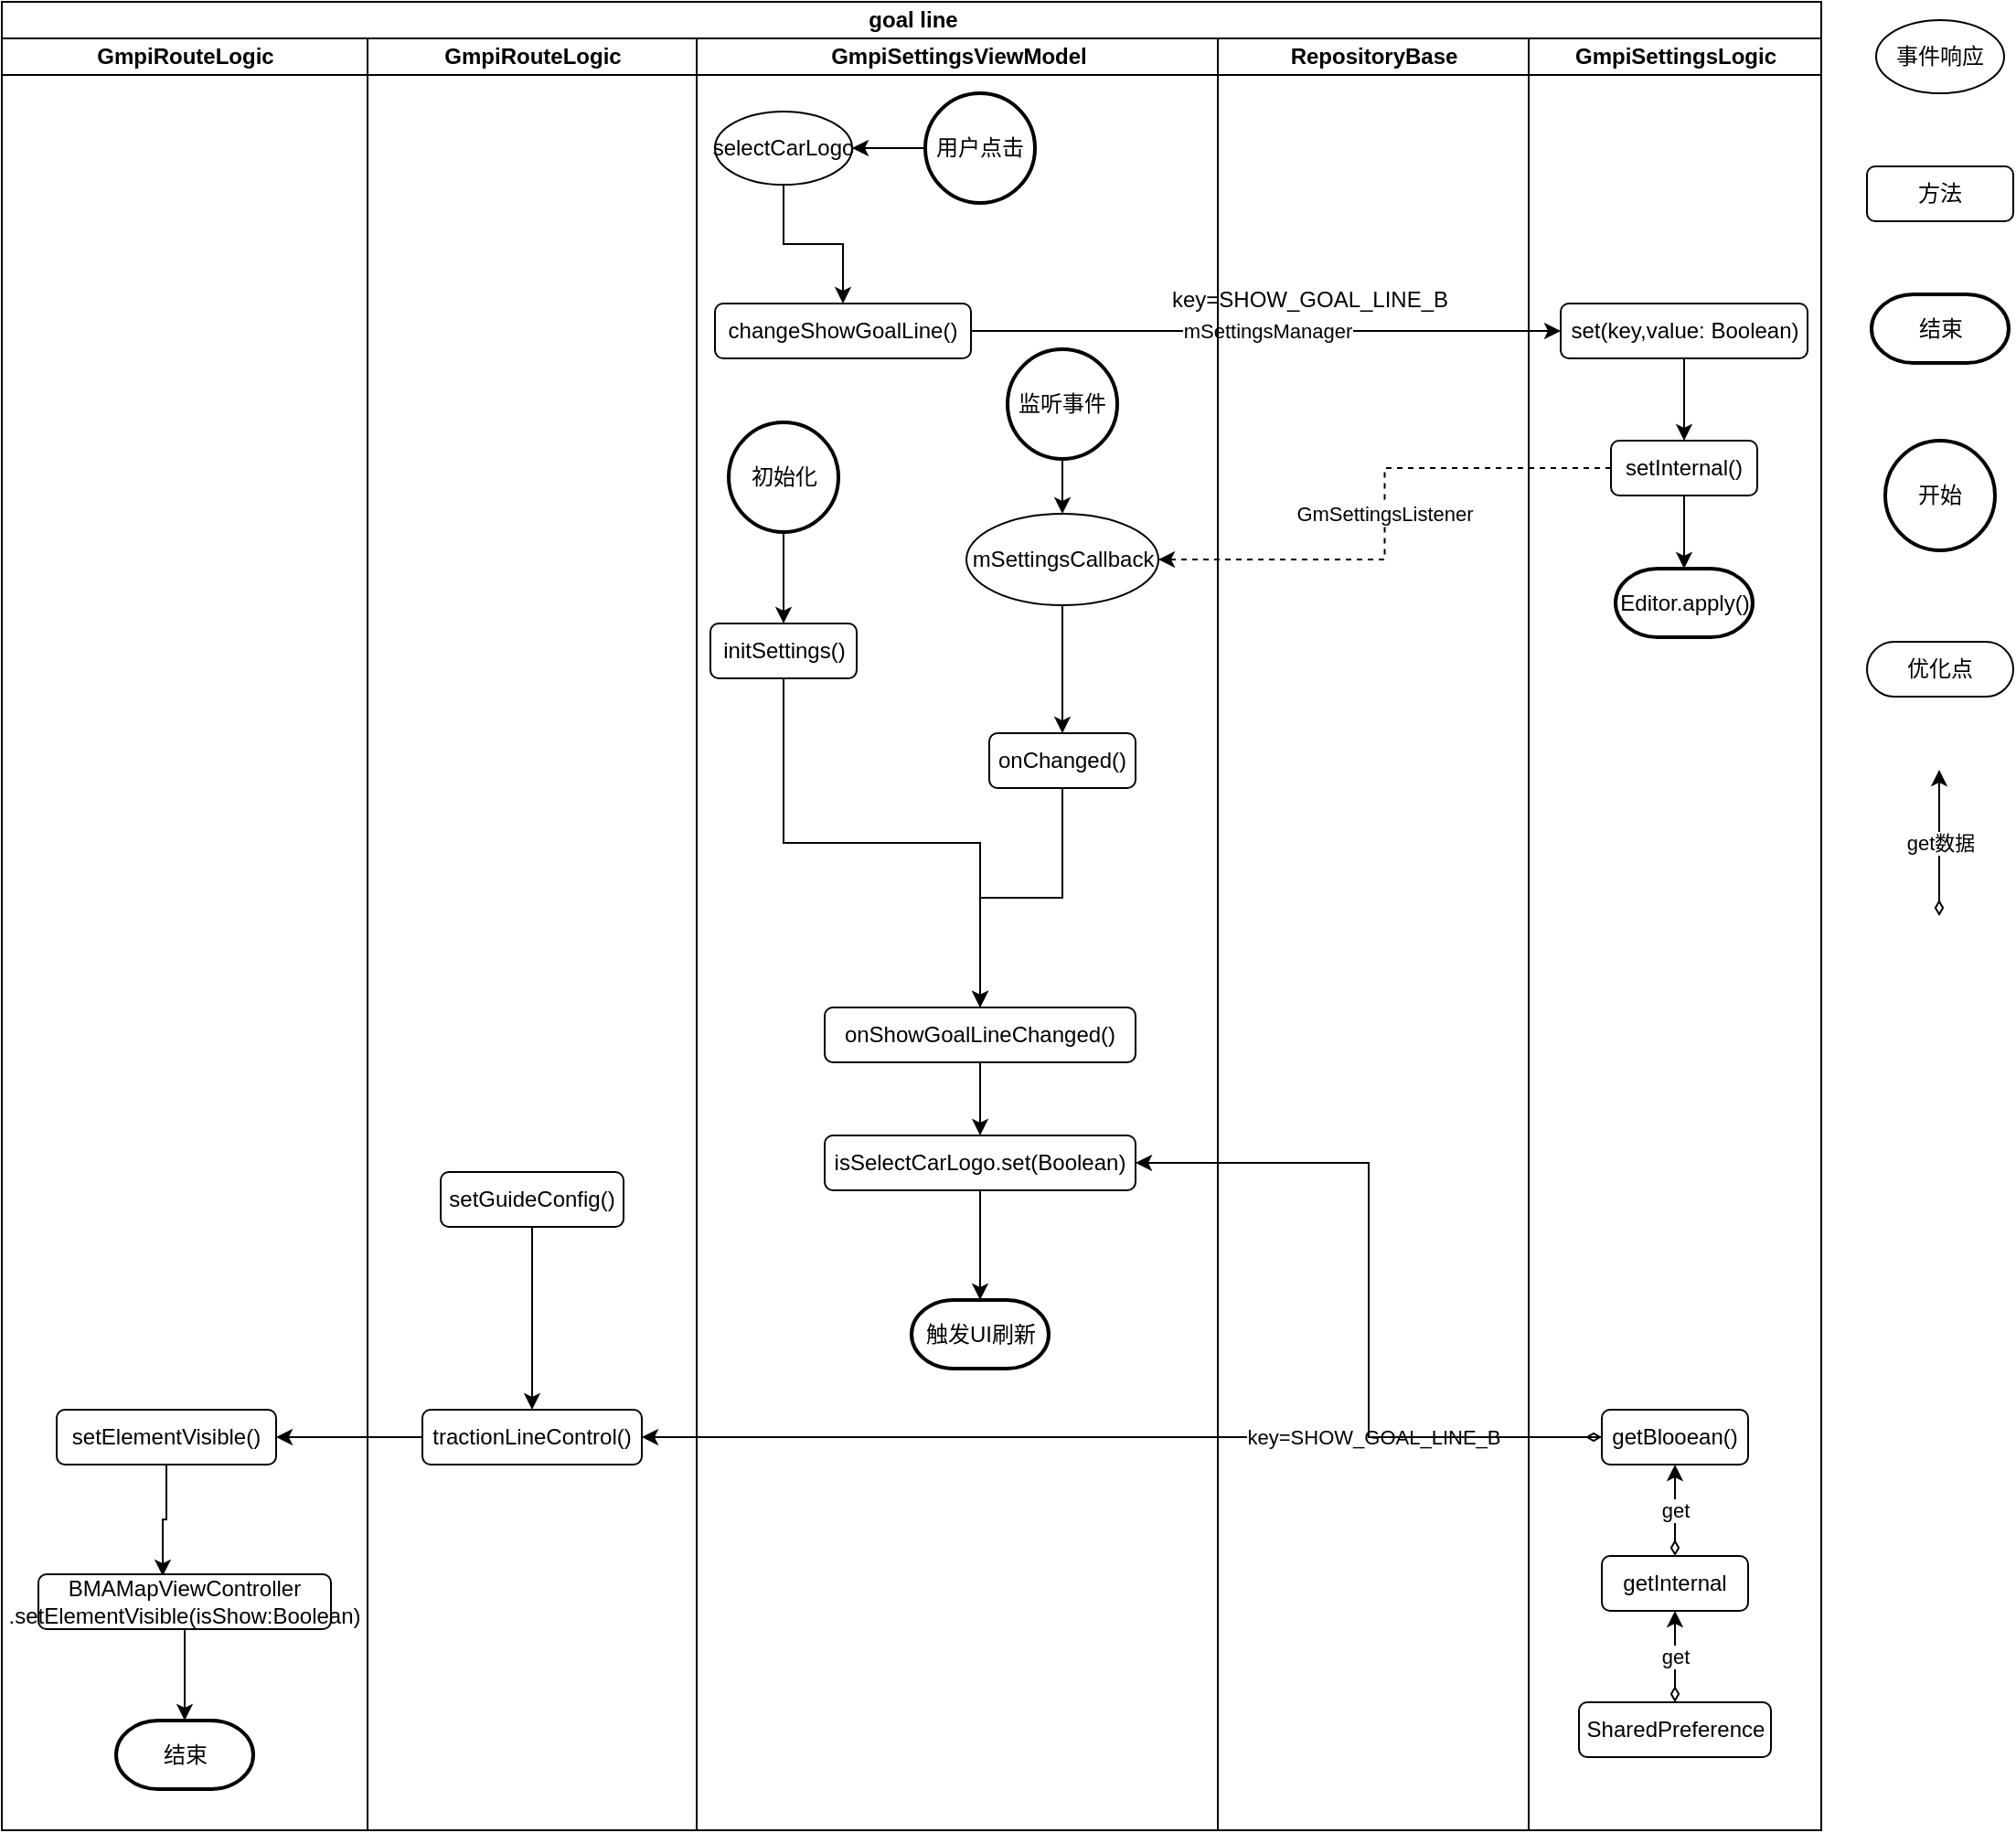 <mxfile version="21.3.8" type="github">
  <diagram id="prtHgNgQTEPvFCAcTncT" name="Page-1">
    <mxGraphModel dx="2189" dy="714" grid="1" gridSize="10" guides="1" tooltips="1" connect="1" arrows="1" fold="1" page="1" pageScale="1" pageWidth="827" pageHeight="1169" math="0" shadow="0">
      <root>
        <mxCell id="0" />
        <mxCell id="1" parent="0" />
        <mxCell id="btzK56h7zo-hdEUM9YkZ-1" value="goal line" style="swimlane;childLayout=stackLayout;resizeParent=1;resizeParentMax=0;startSize=20;html=1;" parent="1" vertex="1">
          <mxGeometry x="-310" y="70" width="995" height="1000" as="geometry" />
        </mxCell>
        <mxCell id="ZpwmRYWlt-7ZL1wl3ll--3" value="GmpiRouteLogic" style="swimlane;startSize=20;html=1;" parent="btzK56h7zo-hdEUM9YkZ-1" vertex="1">
          <mxGeometry y="20" width="200" height="980" as="geometry" />
        </mxCell>
        <mxCell id="ZpwmRYWlt-7ZL1wl3ll--11" style="edgeStyle=orthogonalEdgeStyle;rounded=0;orthogonalLoop=1;jettySize=auto;html=1;entryX=0.425;entryY=0.033;entryDx=0;entryDy=0;entryPerimeter=0;" parent="ZpwmRYWlt-7ZL1wl3ll--3" source="ZpwmRYWlt-7ZL1wl3ll--7" target="ZpwmRYWlt-7ZL1wl3ll--10" edge="1">
          <mxGeometry relative="1" as="geometry" />
        </mxCell>
        <mxCell id="ZpwmRYWlt-7ZL1wl3ll--7" value="setElementVisible()" style="rounded=1;whiteSpace=wrap;html=1;" parent="ZpwmRYWlt-7ZL1wl3ll--3" vertex="1">
          <mxGeometry x="30" y="750" width="120" height="30" as="geometry" />
        </mxCell>
        <mxCell id="ZpwmRYWlt-7ZL1wl3ll--13" style="edgeStyle=orthogonalEdgeStyle;rounded=0;orthogonalLoop=1;jettySize=auto;html=1;" parent="ZpwmRYWlt-7ZL1wl3ll--3" source="ZpwmRYWlt-7ZL1wl3ll--10" target="ZpwmRYWlt-7ZL1wl3ll--12" edge="1">
          <mxGeometry relative="1" as="geometry" />
        </mxCell>
        <mxCell id="ZpwmRYWlt-7ZL1wl3ll--10" value="BMAMapViewController&lt;br&gt;.setElementVisible(isShow:Boolean)" style="rounded=1;whiteSpace=wrap;html=1;" parent="ZpwmRYWlt-7ZL1wl3ll--3" vertex="1">
          <mxGeometry x="20" y="840" width="160" height="30" as="geometry" />
        </mxCell>
        <mxCell id="ZpwmRYWlt-7ZL1wl3ll--12" value="结束" style="strokeWidth=2;html=1;shape=mxgraph.flowchart.terminator;whiteSpace=wrap;" parent="ZpwmRYWlt-7ZL1wl3ll--3" vertex="1">
          <mxGeometry x="62.5" y="920" width="75" height="37.5" as="geometry" />
        </mxCell>
        <mxCell id="lKFvAoYR-4jTND18RW2E-4" value="key=SHOW_GOAL_LINE_B" style="edgeStyle=orthogonalEdgeStyle;rounded=0;orthogonalLoop=1;jettySize=auto;html=1;startArrow=diamondThin;startFill=0;" parent="btzK56h7zo-hdEUM9YkZ-1" source="btzK56h7zo-hdEUM9YkZ-42" target="lKFvAoYR-4jTND18RW2E-2" edge="1">
          <mxGeometry x="-0.524" relative="1" as="geometry">
            <mxPoint as="offset" />
          </mxGeometry>
        </mxCell>
        <mxCell id="ZpwmRYWlt-7ZL1wl3ll--8" style="edgeStyle=orthogonalEdgeStyle;rounded=0;orthogonalLoop=1;jettySize=auto;html=1;entryX=1;entryY=0.5;entryDx=0;entryDy=0;" parent="btzK56h7zo-hdEUM9YkZ-1" source="lKFvAoYR-4jTND18RW2E-2" target="ZpwmRYWlt-7ZL1wl3ll--7" edge="1">
          <mxGeometry relative="1" as="geometry" />
        </mxCell>
        <mxCell id="btzK56h7zo-hdEUM9YkZ-23" value="GmpiRouteLogic" style="swimlane;startSize=20;html=1;" parent="btzK56h7zo-hdEUM9YkZ-1" vertex="1">
          <mxGeometry x="200" y="20" width="180" height="980" as="geometry" />
        </mxCell>
        <mxCell id="lKFvAoYR-4jTND18RW2E-3" style="edgeStyle=orthogonalEdgeStyle;rounded=0;orthogonalLoop=1;jettySize=auto;html=1;entryX=0.5;entryY=0;entryDx=0;entryDy=0;" parent="btzK56h7zo-hdEUM9YkZ-23" source="lKFvAoYR-4jTND18RW2E-1" target="lKFvAoYR-4jTND18RW2E-2" edge="1">
          <mxGeometry relative="1" as="geometry" />
        </mxCell>
        <mxCell id="lKFvAoYR-4jTND18RW2E-1" value="setGuideConfig()" style="rounded=1;whiteSpace=wrap;html=1;" parent="btzK56h7zo-hdEUM9YkZ-23" vertex="1">
          <mxGeometry x="40" y="620" width="100" height="30" as="geometry" />
        </mxCell>
        <mxCell id="lKFvAoYR-4jTND18RW2E-2" value="tractionLineControl()" style="rounded=1;whiteSpace=wrap;html=1;" parent="btzK56h7zo-hdEUM9YkZ-23" vertex="1">
          <mxGeometry x="30" y="750" width="120" height="30" as="geometry" />
        </mxCell>
        <mxCell id="ZpwmRYWlt-7ZL1wl3ll--1" value="mSettingsManager" style="edgeStyle=orthogonalEdgeStyle;rounded=0;orthogonalLoop=1;jettySize=auto;html=1;" parent="btzK56h7zo-hdEUM9YkZ-1" source="btzK56h7zo-hdEUM9YkZ-14" target="btzK56h7zo-hdEUM9YkZ-19" edge="1">
          <mxGeometry relative="1" as="geometry" />
        </mxCell>
        <mxCell id="btzK56h7zo-hdEUM9YkZ-2" value="GmpiSettingsViewModel" style="swimlane;startSize=20;html=1;" parent="btzK56h7zo-hdEUM9YkZ-1" vertex="1">
          <mxGeometry x="380" y="20" width="285" height="980" as="geometry" />
        </mxCell>
        <mxCell id="btzK56h7zo-hdEUM9YkZ-15" style="edgeStyle=orthogonalEdgeStyle;rounded=0;orthogonalLoop=1;jettySize=auto;html=1;" parent="btzK56h7zo-hdEUM9YkZ-2" source="btzK56h7zo-hdEUM9YkZ-10" target="btzK56h7zo-hdEUM9YkZ-14" edge="1">
          <mxGeometry relative="1" as="geometry" />
        </mxCell>
        <mxCell id="btzK56h7zo-hdEUM9YkZ-10" value="selectCarLogo" style="ellipse;whiteSpace=wrap;html=1;" parent="btzK56h7zo-hdEUM9YkZ-2" vertex="1">
          <mxGeometry x="10" y="40" width="75" height="40" as="geometry" />
        </mxCell>
        <mxCell id="btzK56h7zo-hdEUM9YkZ-14" value="changeShowGoalLine()" style="rounded=1;whiteSpace=wrap;html=1;" parent="btzK56h7zo-hdEUM9YkZ-2" vertex="1">
          <mxGeometry x="10" y="145" width="140" height="30" as="geometry" />
        </mxCell>
        <mxCell id="G3iE-zyq7n6Q5S_jVx6a-6" style="edgeStyle=orthogonalEdgeStyle;rounded=0;orthogonalLoop=1;jettySize=auto;html=1;" edge="1" parent="btzK56h7zo-hdEUM9YkZ-2" source="G3iE-zyq7n6Q5S_jVx6a-5" target="btzK56h7zo-hdEUM9YkZ-10">
          <mxGeometry relative="1" as="geometry" />
        </mxCell>
        <mxCell id="G3iE-zyq7n6Q5S_jVx6a-5" value="用户点击" style="strokeWidth=2;html=1;shape=mxgraph.flowchart.start_2;whiteSpace=wrap;" vertex="1" parent="btzK56h7zo-hdEUM9YkZ-2">
          <mxGeometry x="125" y="30" width="60" height="60" as="geometry" />
        </mxCell>
        <mxCell id="G3iE-zyq7n6Q5S_jVx6a-9" style="edgeStyle=orthogonalEdgeStyle;rounded=0;orthogonalLoop=1;jettySize=auto;html=1;" edge="1" parent="btzK56h7zo-hdEUM9YkZ-2" source="G3iE-zyq7n6Q5S_jVx6a-7" target="G3iE-zyq7n6Q5S_jVx6a-8">
          <mxGeometry relative="1" as="geometry" />
        </mxCell>
        <mxCell id="G3iE-zyq7n6Q5S_jVx6a-7" value="初始化" style="strokeWidth=2;html=1;shape=mxgraph.flowchart.start_2;whiteSpace=wrap;" vertex="1" parent="btzK56h7zo-hdEUM9YkZ-2">
          <mxGeometry x="17.5" y="210" width="60" height="60" as="geometry" />
        </mxCell>
        <mxCell id="G3iE-zyq7n6Q5S_jVx6a-11" style="edgeStyle=orthogonalEdgeStyle;rounded=0;orthogonalLoop=1;jettySize=auto;html=1;" edge="1" parent="btzK56h7zo-hdEUM9YkZ-2" source="G3iE-zyq7n6Q5S_jVx6a-8" target="G3iE-zyq7n6Q5S_jVx6a-10">
          <mxGeometry relative="1" as="geometry" />
        </mxCell>
        <mxCell id="G3iE-zyq7n6Q5S_jVx6a-8" value="initSettings()" style="rounded=1;whiteSpace=wrap;html=1;" vertex="1" parent="btzK56h7zo-hdEUM9YkZ-2">
          <mxGeometry x="7.5" y="320" width="80" height="30" as="geometry" />
        </mxCell>
        <mxCell id="G3iE-zyq7n6Q5S_jVx6a-21" style="edgeStyle=orthogonalEdgeStyle;rounded=0;orthogonalLoop=1;jettySize=auto;html=1;" edge="1" parent="btzK56h7zo-hdEUM9YkZ-2" source="G3iE-zyq7n6Q5S_jVx6a-10" target="G3iE-zyq7n6Q5S_jVx6a-19">
          <mxGeometry relative="1" as="geometry" />
        </mxCell>
        <mxCell id="G3iE-zyq7n6Q5S_jVx6a-10" value="onShowGoalLineChanged()" style="rounded=1;whiteSpace=wrap;html=1;" vertex="1" parent="btzK56h7zo-hdEUM9YkZ-2">
          <mxGeometry x="70" y="530" width="170" height="30" as="geometry" />
        </mxCell>
        <mxCell id="G3iE-zyq7n6Q5S_jVx6a-14" style="edgeStyle=orthogonalEdgeStyle;rounded=0;orthogonalLoop=1;jettySize=auto;html=1;" edge="1" parent="btzK56h7zo-hdEUM9YkZ-2" source="G3iE-zyq7n6Q5S_jVx6a-12" target="G3iE-zyq7n6Q5S_jVx6a-13">
          <mxGeometry relative="1" as="geometry" />
        </mxCell>
        <mxCell id="G3iE-zyq7n6Q5S_jVx6a-12" value="监听事件" style="strokeWidth=2;html=1;shape=mxgraph.flowchart.start_2;whiteSpace=wrap;" vertex="1" parent="btzK56h7zo-hdEUM9YkZ-2">
          <mxGeometry x="170" y="170" width="60" height="60" as="geometry" />
        </mxCell>
        <mxCell id="G3iE-zyq7n6Q5S_jVx6a-17" style="edgeStyle=orthogonalEdgeStyle;rounded=0;orthogonalLoop=1;jettySize=auto;html=1;" edge="1" parent="btzK56h7zo-hdEUM9YkZ-2" source="G3iE-zyq7n6Q5S_jVx6a-13" target="G3iE-zyq7n6Q5S_jVx6a-16">
          <mxGeometry relative="1" as="geometry" />
        </mxCell>
        <mxCell id="G3iE-zyq7n6Q5S_jVx6a-13" value="mSettingsCallback" style="ellipse;whiteSpace=wrap;html=1;" vertex="1" parent="btzK56h7zo-hdEUM9YkZ-2">
          <mxGeometry x="147.5" y="260" width="105" height="50" as="geometry" />
        </mxCell>
        <mxCell id="G3iE-zyq7n6Q5S_jVx6a-18" style="edgeStyle=orthogonalEdgeStyle;rounded=0;orthogonalLoop=1;jettySize=auto;html=1;" edge="1" parent="btzK56h7zo-hdEUM9YkZ-2" source="G3iE-zyq7n6Q5S_jVx6a-16" target="G3iE-zyq7n6Q5S_jVx6a-10">
          <mxGeometry relative="1" as="geometry" />
        </mxCell>
        <mxCell id="G3iE-zyq7n6Q5S_jVx6a-16" value="onChanged()" style="rounded=1;whiteSpace=wrap;html=1;" vertex="1" parent="btzK56h7zo-hdEUM9YkZ-2">
          <mxGeometry x="160" y="380" width="80" height="30" as="geometry" />
        </mxCell>
        <mxCell id="G3iE-zyq7n6Q5S_jVx6a-23" style="edgeStyle=orthogonalEdgeStyle;rounded=0;orthogonalLoop=1;jettySize=auto;html=1;" edge="1" parent="btzK56h7zo-hdEUM9YkZ-2" source="G3iE-zyq7n6Q5S_jVx6a-19" target="G3iE-zyq7n6Q5S_jVx6a-22">
          <mxGeometry relative="1" as="geometry" />
        </mxCell>
        <mxCell id="G3iE-zyq7n6Q5S_jVx6a-19" value="isSelectCarLogo.set(Boolean)" style="rounded=1;whiteSpace=wrap;html=1;" vertex="1" parent="btzK56h7zo-hdEUM9YkZ-2">
          <mxGeometry x="70" y="600" width="170" height="30" as="geometry" />
        </mxCell>
        <mxCell id="G3iE-zyq7n6Q5S_jVx6a-22" value="触发UI刷新" style="strokeWidth=2;html=1;shape=mxgraph.flowchart.terminator;whiteSpace=wrap;" vertex="1" parent="btzK56h7zo-hdEUM9YkZ-2">
          <mxGeometry x="117.5" y="690" width="75" height="37.5" as="geometry" />
        </mxCell>
        <mxCell id="btzK56h7zo-hdEUM9YkZ-3" value="RepositoryBase" style="swimlane;startSize=20;html=1;" parent="btzK56h7zo-hdEUM9YkZ-1" vertex="1">
          <mxGeometry x="665" y="20" width="170" height="980" as="geometry" />
        </mxCell>
        <mxCell id="ZpwmRYWlt-7ZL1wl3ll--2" value="key=SHOW_GOAL_LINE_B" style="text;html=1;align=center;verticalAlign=middle;resizable=0;points=[];autosize=1;strokeColor=none;fillColor=none;" parent="btzK56h7zo-hdEUM9YkZ-3" vertex="1">
          <mxGeometry x="-35" y="128" width="170" height="30" as="geometry" />
        </mxCell>
        <mxCell id="btzK56h7zo-hdEUM9YkZ-4" value="GmpiSettingsLogic" style="swimlane;startSize=20;html=1;" parent="btzK56h7zo-hdEUM9YkZ-1" vertex="1">
          <mxGeometry x="835" y="20" width="160" height="980" as="geometry" />
        </mxCell>
        <mxCell id="btzK56h7zo-hdEUM9YkZ-21" style="edgeStyle=orthogonalEdgeStyle;rounded=0;orthogonalLoop=1;jettySize=auto;html=1;" parent="btzK56h7zo-hdEUM9YkZ-4" source="btzK56h7zo-hdEUM9YkZ-19" target="btzK56h7zo-hdEUM9YkZ-17" edge="1">
          <mxGeometry relative="1" as="geometry" />
        </mxCell>
        <mxCell id="btzK56h7zo-hdEUM9YkZ-19" value="set(key,value: Boolean)" style="rounded=1;whiteSpace=wrap;html=1;" parent="btzK56h7zo-hdEUM9YkZ-4" vertex="1">
          <mxGeometry x="17.5" y="145" width="135" height="30" as="geometry" />
        </mxCell>
        <mxCell id="btzK56h7zo-hdEUM9YkZ-22" style="edgeStyle=orthogonalEdgeStyle;rounded=0;orthogonalLoop=1;jettySize=auto;html=1;" parent="btzK56h7zo-hdEUM9YkZ-4" source="btzK56h7zo-hdEUM9YkZ-17" edge="1">
          <mxGeometry relative="1" as="geometry">
            <mxPoint x="85" y="290" as="targetPoint" />
          </mxGeometry>
        </mxCell>
        <mxCell id="btzK56h7zo-hdEUM9YkZ-17" value="setInternal()" style="rounded=1;whiteSpace=wrap;html=1;" parent="btzK56h7zo-hdEUM9YkZ-4" vertex="1">
          <mxGeometry x="45" y="220" width="80" height="30" as="geometry" />
        </mxCell>
        <mxCell id="btzK56h7zo-hdEUM9YkZ-7" value="Editor.apply()" style="strokeWidth=2;html=1;shape=mxgraph.flowchart.terminator;whiteSpace=wrap;" parent="btzK56h7zo-hdEUM9YkZ-4" vertex="1">
          <mxGeometry x="47.5" y="290" width="75" height="37.5" as="geometry" />
        </mxCell>
        <mxCell id="btzK56h7zo-hdEUM9YkZ-52" value="get" style="edgeStyle=orthogonalEdgeStyle;rounded=0;orthogonalLoop=1;jettySize=auto;html=1;exitX=0.5;exitY=0;exitDx=0;exitDy=0;entryX=0.5;entryY=1;entryDx=0;entryDy=0;startArrow=diamondThin;startFill=0;" parent="btzK56h7zo-hdEUM9YkZ-4" source="btzK56h7zo-hdEUM9YkZ-39" target="btzK56h7zo-hdEUM9YkZ-42" edge="1">
          <mxGeometry relative="1" as="geometry" />
        </mxCell>
        <mxCell id="btzK56h7zo-hdEUM9YkZ-39" value="getInternal" style="rounded=1;whiteSpace=wrap;html=1;" parent="btzK56h7zo-hdEUM9YkZ-4" vertex="1">
          <mxGeometry x="40" y="830" width="80" height="30" as="geometry" />
        </mxCell>
        <mxCell id="btzK56h7zo-hdEUM9YkZ-42" value="getBlooean()" style="rounded=1;whiteSpace=wrap;html=1;" parent="btzK56h7zo-hdEUM9YkZ-4" vertex="1">
          <mxGeometry x="40" y="750" width="80" height="30" as="geometry" />
        </mxCell>
        <mxCell id="btzK56h7zo-hdEUM9YkZ-50" value="get" style="edgeStyle=orthogonalEdgeStyle;rounded=0;orthogonalLoop=1;jettySize=auto;html=1;entryX=0.5;entryY=1;entryDx=0;entryDy=0;startArrow=diamondThin;startFill=0;" parent="btzK56h7zo-hdEUM9YkZ-4" source="btzK56h7zo-hdEUM9YkZ-49" target="btzK56h7zo-hdEUM9YkZ-39" edge="1">
          <mxGeometry relative="1" as="geometry" />
        </mxCell>
        <mxCell id="btzK56h7zo-hdEUM9YkZ-49" value="SharedPreference" style="rounded=1;whiteSpace=wrap;html=1;" parent="btzK56h7zo-hdEUM9YkZ-4" vertex="1">
          <mxGeometry x="27.5" y="910" width="105" height="30" as="geometry" />
        </mxCell>
        <mxCell id="G3iE-zyq7n6Q5S_jVx6a-15" value="GmSettingsListener" style="edgeStyle=orthogonalEdgeStyle;rounded=0;orthogonalLoop=1;jettySize=auto;html=1;entryX=1;entryY=0.5;entryDx=0;entryDy=0;dashed=1;" edge="1" parent="btzK56h7zo-hdEUM9YkZ-1" source="btzK56h7zo-hdEUM9YkZ-17" target="G3iE-zyq7n6Q5S_jVx6a-13">
          <mxGeometry relative="1" as="geometry" />
        </mxCell>
        <mxCell id="G3iE-zyq7n6Q5S_jVx6a-20" style="edgeStyle=orthogonalEdgeStyle;rounded=0;orthogonalLoop=1;jettySize=auto;html=1;entryX=1;entryY=0.5;entryDx=0;entryDy=0;" edge="1" parent="btzK56h7zo-hdEUM9YkZ-1" source="btzK56h7zo-hdEUM9YkZ-42" target="G3iE-zyq7n6Q5S_jVx6a-19">
          <mxGeometry relative="1" as="geometry" />
        </mxCell>
        <mxCell id="btzK56h7zo-hdEUM9YkZ-51" value="get数据" style="edgeStyle=orthogonalEdgeStyle;rounded=0;orthogonalLoop=1;jettySize=auto;html=1;startArrow=diamondThin;startFill=0;" parent="1" edge="1">
          <mxGeometry relative="1" as="geometry">
            <mxPoint x="749.5" y="570" as="sourcePoint" />
            <mxPoint x="749.5" y="490" as="targetPoint" />
            <Array as="points">
              <mxPoint x="749.5" y="510" />
              <mxPoint x="749.5" y="510" />
            </Array>
          </mxGeometry>
        </mxCell>
        <mxCell id="btzK56h7zo-hdEUM9YkZ-58" value="事件响应" style="ellipse;whiteSpace=wrap;html=1;" parent="1" vertex="1">
          <mxGeometry x="715" y="80" width="70" height="40" as="geometry" />
        </mxCell>
        <mxCell id="btzK56h7zo-hdEUM9YkZ-59" value="方法" style="rounded=1;whiteSpace=wrap;html=1;" parent="1" vertex="1">
          <mxGeometry x="710" y="160" width="80" height="30" as="geometry" />
        </mxCell>
        <mxCell id="btzK56h7zo-hdEUM9YkZ-60" value="结束" style="strokeWidth=2;html=1;shape=mxgraph.flowchart.terminator;whiteSpace=wrap;" parent="1" vertex="1">
          <mxGeometry x="712.5" y="230" width="75" height="37.5" as="geometry" />
        </mxCell>
        <mxCell id="btzK56h7zo-hdEUM9YkZ-61" value="开始" style="strokeWidth=2;html=1;shape=mxgraph.flowchart.start_2;whiteSpace=wrap;" parent="1" vertex="1">
          <mxGeometry x="720" y="310" width="60" height="60" as="geometry" />
        </mxCell>
        <mxCell id="btzK56h7zo-hdEUM9YkZ-62" value="优化点" style="whiteSpace=wrap;html=1;rounded=1;arcSize=50;align=center;verticalAlign=middle;strokeWidth=1;autosize=1;spacing=4;treeFolding=1;treeMoving=1;newEdgeStyle={&quot;edgeStyle&quot;:&quot;entityRelationEdgeStyle&quot;,&quot;startArrow&quot;:&quot;none&quot;,&quot;endArrow&quot;:&quot;none&quot;,&quot;segment&quot;:10,&quot;curved&quot;:1,&quot;sourcePerimeterSpacing&quot;:0,&quot;targetPerimeterSpacing&quot;:0};" parent="1" vertex="1">
          <mxGeometry x="710" y="420" width="80" height="30" as="geometry" />
        </mxCell>
      </root>
    </mxGraphModel>
  </diagram>
</mxfile>
